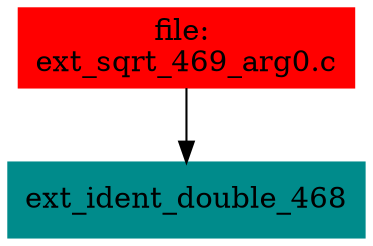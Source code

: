 digraph G {
node [shape=box]

0 [label="file: 
ext_sqrt_469_arg0.c",color=red, style=filled]
1 [label="ext_ident_double_468",color=cyan4, style=filled]
0 -> 1


}


